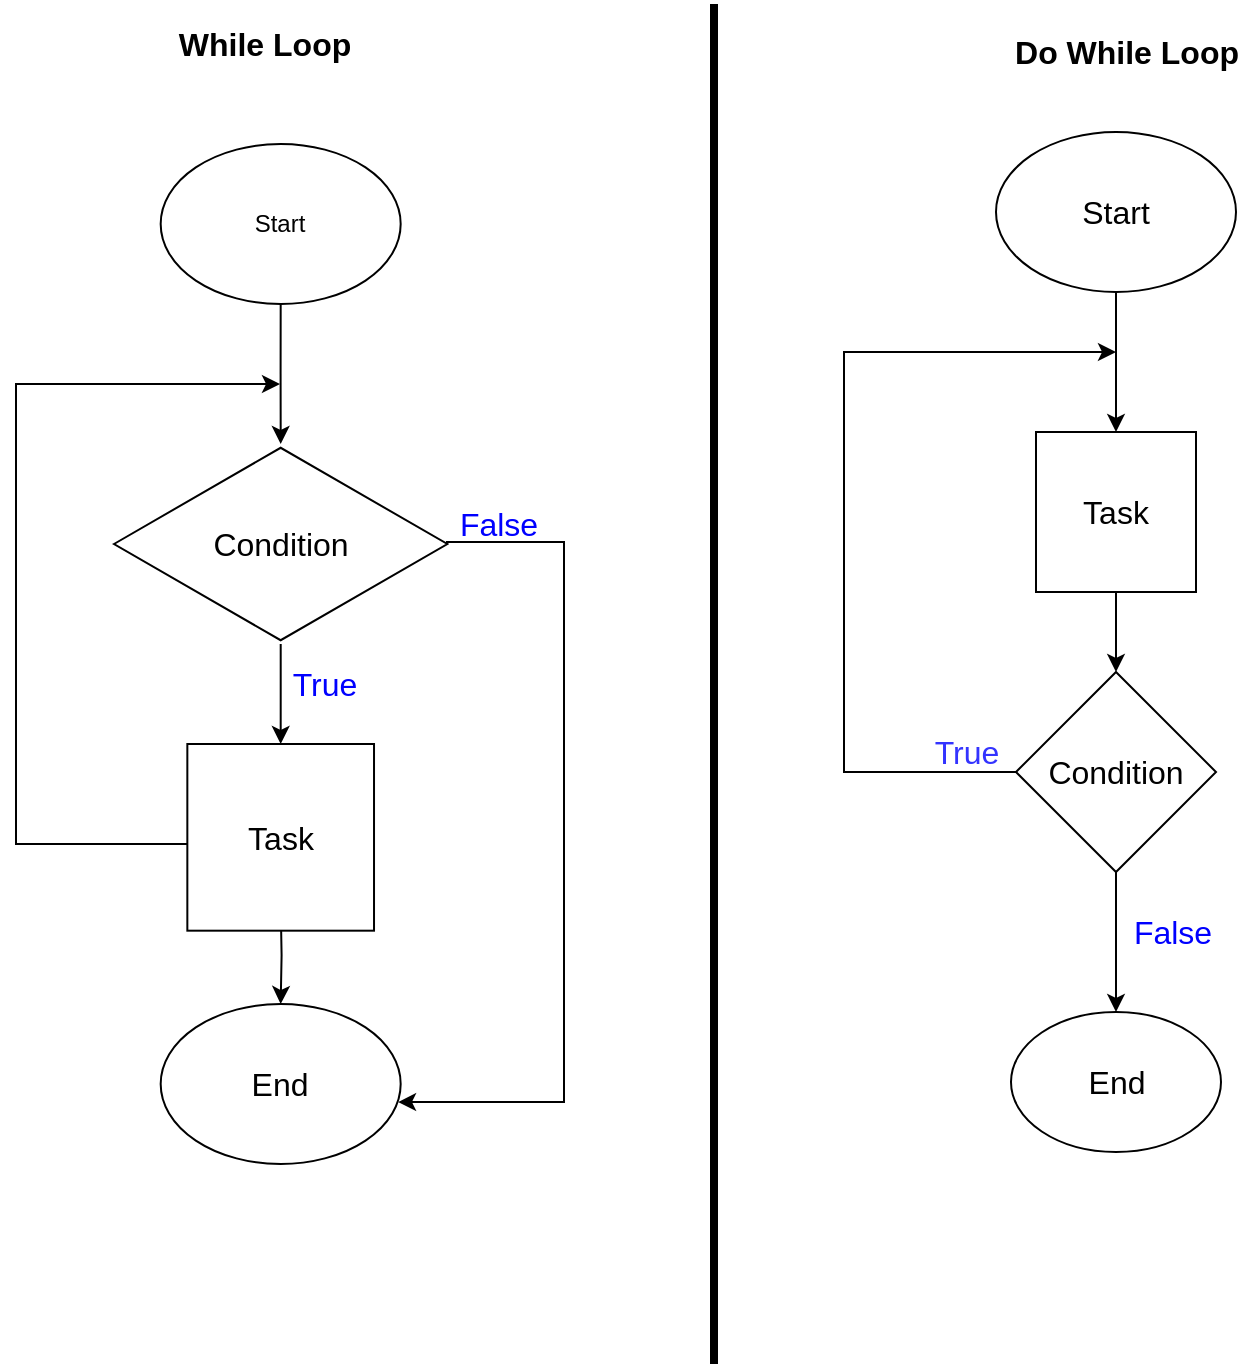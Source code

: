 <mxfile version="15.7.3" type="device"><diagram id="xBvo_eQ3IpZ3EsYNzEse" name="Page-1"><mxGraphModel dx="2062" dy="1217" grid="0" gridSize="10" guides="1" tooltips="1" connect="1" arrows="1" fold="1" page="1" pageScale="1" pageWidth="827" pageHeight="1169" math="0" shadow="0"><root><mxCell id="0"/><mxCell id="1" parent="0"/><mxCell id="XPwCNz4YFr7wLdEY-ra9-7" style="edgeStyle=orthogonalEdgeStyle;rounded=0;orthogonalLoop=1;jettySize=auto;html=1;fontSize=16;" edge="1" parent="1" source="XPwCNz4YFr7wLdEY-ra9-1" target="XPwCNz4YFr7wLdEY-ra9-3"><mxGeometry relative="1" as="geometry"/></mxCell><mxCell id="XPwCNz4YFr7wLdEY-ra9-1" value="Start" style="ellipse;whiteSpace=wrap;html=1;" vertex="1" parent="1"><mxGeometry x="161.34" y="120" width="120" height="80" as="geometry"/></mxCell><mxCell id="XPwCNz4YFr7wLdEY-ra9-2" value="&lt;b&gt;&lt;font style=&quot;font-size: 16px&quot;&gt;While Loop&lt;/font&gt;&lt;/b&gt;" style="text;html=1;align=center;verticalAlign=middle;resizable=0;points=[];autosize=1;strokeColor=none;fillColor=none;" vertex="1" parent="1"><mxGeometry x="163" y="60" width="100" height="20" as="geometry"/></mxCell><mxCell id="XPwCNz4YFr7wLdEY-ra9-12" style="edgeStyle=orthogonalEdgeStyle;rounded=0;orthogonalLoop=1;jettySize=auto;html=1;entryX=0.5;entryY=0;entryDx=0;entryDy=0;fontSize=16;" edge="1" parent="1" source="XPwCNz4YFr7wLdEY-ra9-3"><mxGeometry relative="1" as="geometry"><mxPoint x="221.34" y="420" as="targetPoint"/></mxGeometry></mxCell><mxCell id="XPwCNz4YFr7wLdEY-ra9-28" style="edgeStyle=orthogonalEdgeStyle;rounded=0;orthogonalLoop=1;jettySize=auto;html=1;fontSize=16;fontColor=#0000FF;entryX=0.989;entryY=0.613;entryDx=0;entryDy=0;entryPerimeter=0;exitX=0.996;exitY=0.49;exitDx=0;exitDy=0;exitPerimeter=0;" edge="1" parent="1" source="XPwCNz4YFr7wLdEY-ra9-3" target="XPwCNz4YFr7wLdEY-ra9-6"><mxGeometry relative="1" as="geometry"><mxPoint x="333" y="600" as="targetPoint"/><Array as="points"><mxPoint x="363" y="319"/><mxPoint x="363" y="599"/></Array></mxGeometry></mxCell><mxCell id="XPwCNz4YFr7wLdEY-ra9-3" value="Condition" style="html=1;whiteSpace=wrap;aspect=fixed;shape=isoRectangle;fontSize=16;" vertex="1" parent="1"><mxGeometry x="138" y="270" width="166.67" height="100" as="geometry"/></mxCell><mxCell id="XPwCNz4YFr7wLdEY-ra9-9" style="edgeStyle=orthogonalEdgeStyle;rounded=0;orthogonalLoop=1;jettySize=auto;html=1;entryX=0.5;entryY=0;entryDx=0;entryDy=0;fontSize=16;" edge="1" parent="1" target="XPwCNz4YFr7wLdEY-ra9-6"><mxGeometry relative="1" as="geometry"><mxPoint x="221.34" y="500" as="sourcePoint"/></mxGeometry></mxCell><mxCell id="XPwCNz4YFr7wLdEY-ra9-10" style="edgeStyle=orthogonalEdgeStyle;rounded=0;orthogonalLoop=1;jettySize=auto;html=1;fontSize=16;" edge="1" parent="1" source="XPwCNz4YFr7wLdEY-ra9-14"><mxGeometry relative="1" as="geometry"><mxPoint x="221" y="240" as="targetPoint"/><mxPoint x="161.34" y="430" as="sourcePoint"/><Array as="points"><mxPoint x="89" y="470"/><mxPoint x="89" y="240"/></Array></mxGeometry></mxCell><mxCell id="XPwCNz4YFr7wLdEY-ra9-6" value="End" style="ellipse;whiteSpace=wrap;html=1;fontSize=16;" vertex="1" parent="1"><mxGeometry x="161.34" y="550" width="120" height="80" as="geometry"/></mxCell><mxCell id="XPwCNz4YFr7wLdEY-ra9-11" value="&lt;font color=&quot;#0000ff&quot;&gt;False&lt;/font&gt;" style="text;html=1;align=center;verticalAlign=middle;resizable=0;points=[];autosize=1;strokeColor=none;fillColor=none;fontSize=16;" vertex="1" parent="1"><mxGeometry x="304.67" y="300" width="50" height="20" as="geometry"/></mxCell><mxCell id="XPwCNz4YFr7wLdEY-ra9-13" value="&lt;font color=&quot;#0000ff&quot;&gt;True&lt;/font&gt;" style="text;html=1;align=center;verticalAlign=middle;resizable=0;points=[];autosize=1;strokeColor=none;fillColor=none;fontSize=16;" vertex="1" parent="1"><mxGeometry x="218" y="380" width="50" height="20" as="geometry"/></mxCell><mxCell id="XPwCNz4YFr7wLdEY-ra9-14" value="Task" style="whiteSpace=wrap;html=1;aspect=fixed;fontSize=16;" vertex="1" parent="1"><mxGeometry x="174.67" y="420" width="93.34" height="93.34" as="geometry"/></mxCell><mxCell id="XPwCNz4YFr7wLdEY-ra9-15" value="" style="line;strokeWidth=4;direction=south;html=1;perimeter=backbonePerimeter;points=[];outlineConnect=0;fontSize=16;" vertex="1" parent="1"><mxGeometry x="433" y="50" width="10" height="680" as="geometry"/></mxCell><mxCell id="XPwCNz4YFr7wLdEY-ra9-16" value="&lt;b&gt;Do While Loop&lt;/b&gt;" style="text;html=1;align=center;verticalAlign=middle;resizable=0;points=[];autosize=1;strokeColor=none;fillColor=none;fontSize=16;" vertex="1" parent="1"><mxGeometry x="579" y="64" width="130" height="20" as="geometry"/></mxCell><mxCell id="XPwCNz4YFr7wLdEY-ra9-19" style="edgeStyle=orthogonalEdgeStyle;rounded=0;orthogonalLoop=1;jettySize=auto;html=1;entryX=0.5;entryY=0;entryDx=0;entryDy=0;fontSize=16;" edge="1" parent="1" source="XPwCNz4YFr7wLdEY-ra9-17" target="XPwCNz4YFr7wLdEY-ra9-18"><mxGeometry relative="1" as="geometry"/></mxCell><mxCell id="XPwCNz4YFr7wLdEY-ra9-17" value="Start" style="ellipse;whiteSpace=wrap;html=1;fontSize=16;" vertex="1" parent="1"><mxGeometry x="579" y="114" width="120" height="80" as="geometry"/></mxCell><mxCell id="XPwCNz4YFr7wLdEY-ra9-21" style="edgeStyle=orthogonalEdgeStyle;rounded=0;orthogonalLoop=1;jettySize=auto;html=1;entryX=0.5;entryY=0;entryDx=0;entryDy=0;fontSize=16;" edge="1" parent="1" source="XPwCNz4YFr7wLdEY-ra9-18" target="XPwCNz4YFr7wLdEY-ra9-20"><mxGeometry relative="1" as="geometry"/></mxCell><mxCell id="XPwCNz4YFr7wLdEY-ra9-18" value="Task" style="whiteSpace=wrap;html=1;aspect=fixed;fontSize=16;" vertex="1" parent="1"><mxGeometry x="599" y="264" width="80" height="80" as="geometry"/></mxCell><mxCell id="XPwCNz4YFr7wLdEY-ra9-22" style="edgeStyle=orthogonalEdgeStyle;rounded=0;orthogonalLoop=1;jettySize=auto;html=1;fontSize=16;" edge="1" parent="1" source="XPwCNz4YFr7wLdEY-ra9-20"><mxGeometry relative="1" as="geometry"><mxPoint x="639" y="224" as="targetPoint"/><Array as="points"><mxPoint x="503" y="434"/><mxPoint x="503" y="224"/></Array></mxGeometry></mxCell><mxCell id="XPwCNz4YFr7wLdEY-ra9-24" style="edgeStyle=orthogonalEdgeStyle;rounded=0;orthogonalLoop=1;jettySize=auto;html=1;entryX=0.5;entryY=0;entryDx=0;entryDy=0;fontSize=16;" edge="1" parent="1" source="XPwCNz4YFr7wLdEY-ra9-20" target="XPwCNz4YFr7wLdEY-ra9-23"><mxGeometry relative="1" as="geometry"/></mxCell><mxCell id="XPwCNz4YFr7wLdEY-ra9-20" value="Condition" style="rhombus;whiteSpace=wrap;html=1;fontSize=16;" vertex="1" parent="1"><mxGeometry x="589" y="384" width="100" height="100" as="geometry"/></mxCell><mxCell id="XPwCNz4YFr7wLdEY-ra9-23" value="End" style="ellipse;whiteSpace=wrap;html=1;fontSize=16;" vertex="1" parent="1"><mxGeometry x="586.5" y="554" width="105" height="70" as="geometry"/></mxCell><mxCell id="XPwCNz4YFr7wLdEY-ra9-25" value="&lt;font color=&quot;#0000ff&quot;&gt;False&lt;/font&gt;" style="text;html=1;align=center;verticalAlign=middle;resizable=0;points=[];autosize=1;strokeColor=none;fillColor=none;fontSize=16;" vertex="1" parent="1"><mxGeometry x="641.5" y="504" width="50" height="20" as="geometry"/></mxCell><mxCell id="XPwCNz4YFr7wLdEY-ra9-26" value="&lt;font color=&quot;#3333ff&quot;&gt;True&lt;/font&gt;" style="text;html=1;align=center;verticalAlign=middle;resizable=0;points=[];autosize=1;strokeColor=none;fillColor=none;fontSize=16;" vertex="1" parent="1"><mxGeometry x="539" y="414" width="50" height="20" as="geometry"/></mxCell></root></mxGraphModel></diagram></mxfile>